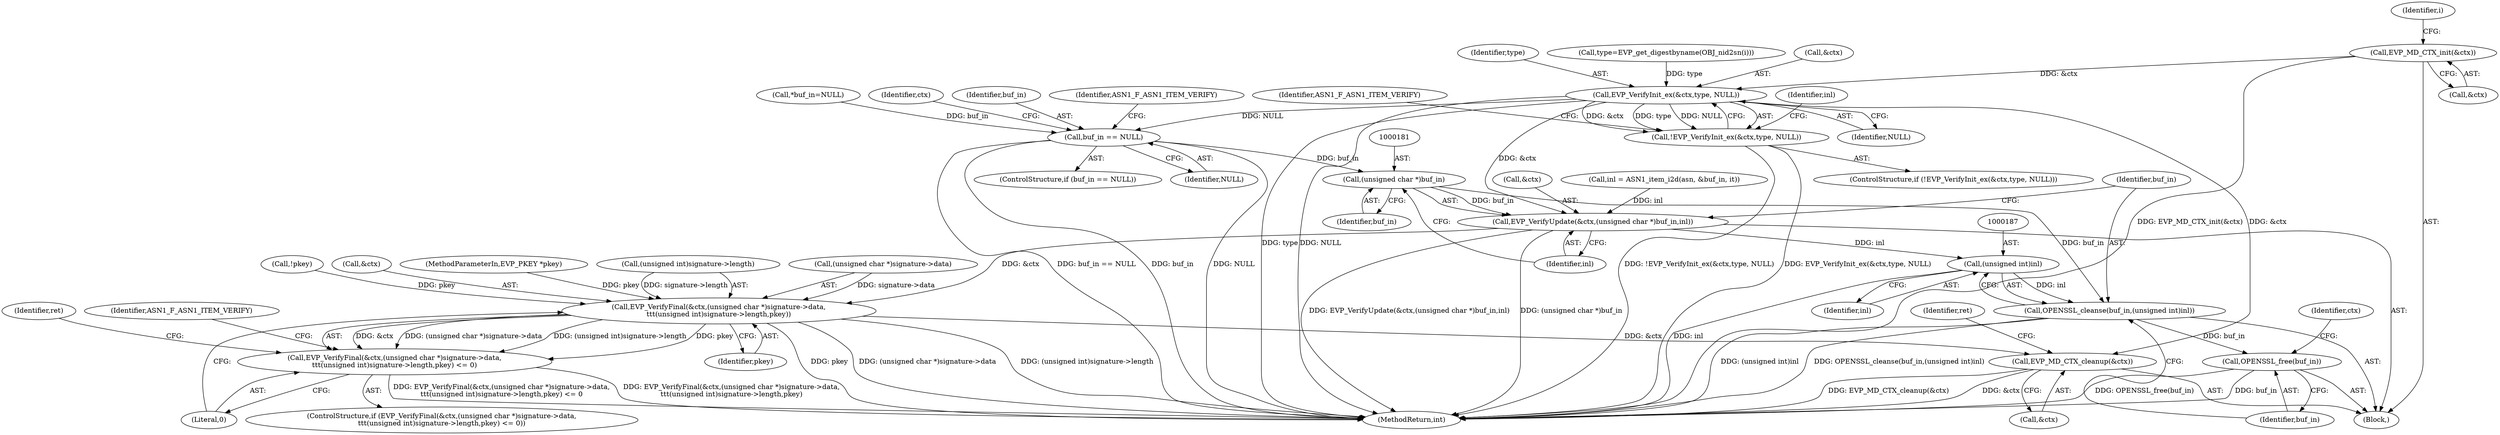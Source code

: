 digraph "0_openssl_66e8211c0b1347970096e04b18aa52567c325200@API" {
"1000132" [label="(Call,EVP_MD_CTX_init(&ctx))"];
"1000148" [label="(Call,EVP_VerifyInit_ex(&ctx,type, NULL))"];
"1000147" [label="(Call,!EVP_VerifyInit_ex(&ctx,type, NULL))"];
"1000169" [label="(Call,buf_in == NULL)"];
"1000180" [label="(Call,(unsigned char *)buf_in)"];
"1000177" [label="(Call,EVP_VerifyUpdate(&ctx,(unsigned char *)buf_in,inl))"];
"1000186" [label="(Call,(unsigned int)inl)"];
"1000184" [label="(Call,OPENSSL_cleanse(buf_in,(unsigned int)inl))"];
"1000189" [label="(Call,OPENSSL_free(buf_in))"];
"1000193" [label="(Call,EVP_VerifyFinal(&ctx,(unsigned char *)signature->data,\n\t\t\t(unsigned int)signature->length,pkey))"];
"1000192" [label="(Call,EVP_VerifyFinal(&ctx,(unsigned char *)signature->data,\n\t\t\t(unsigned int)signature->length,pkey) <= 0)"];
"1000220" [label="(Call,EVP_MD_CTX_cleanup(&ctx))"];
"1000151" [label="(Identifier,type)"];
"1000155" [label="(Identifier,ASN1_F_ASN1_ITEM_VERIFY)"];
"1000186" [label="(Call,(unsigned int)inl)"];
"1000180" [label="(Call,(unsigned char *)buf_in)"];
"1000141" [label="(Call,type=EVP_get_digestbyname(OBJ_nid2sn(i)))"];
"1000162" [label="(Identifier,inl)"];
"1000161" [label="(Call,inl = ASN1_item_i2d(asn, &buf_in, it))"];
"1000217" [label="(Identifier,ret)"];
"1000184" [label="(Call,OPENSSL_cleanse(buf_in,(unsigned int)inl))"];
"1000169" [label="(Call,buf_in == NULL)"];
"1000206" [label="(Identifier,pkey)"];
"1000136" [label="(Identifier,i)"];
"1000133" [label="(Call,&ctx)"];
"1000191" [label="(ControlStructure,if (EVP_VerifyFinal(&ctx,(unsigned char *)signature->data,\n\t\t\t(unsigned int)signature->length,pkey) <= 0))"];
"1000210" [label="(Identifier,ASN1_F_ASN1_ITEM_VERIFY)"];
"1000177" [label="(Call,EVP_VerifyUpdate(&ctx,(unsigned char *)buf_in,inl))"];
"1000183" [label="(Identifier,inl)"];
"1000194" [label="(Call,&ctx)"];
"1000190" [label="(Identifier,buf_in)"];
"1000221" [label="(Call,&ctx)"];
"1000174" [label="(Identifier,ASN1_F_ASN1_ITEM_VERIFY)"];
"1000112" [label="(Call,*buf_in=NULL)"];
"1000107" [label="(MethodParameterIn,EVP_PKEY *pkey)"];
"1000171" [label="(Identifier,NULL)"];
"1000193" [label="(Call,EVP_VerifyFinal(&ctx,(unsigned char *)signature->data,\n\t\t\t(unsigned int)signature->length,pkey))"];
"1000185" [label="(Identifier,buf_in)"];
"1000225" [label="(MethodReturn,int)"];
"1000182" [label="(Identifier,buf_in)"];
"1000220" [label="(Call,EVP_MD_CTX_cleanup(&ctx))"];
"1000189" [label="(Call,OPENSSL_free(buf_in))"];
"1000207" [label="(Literal,0)"];
"1000147" [label="(Call,!EVP_VerifyInit_ex(&ctx,type, NULL))"];
"1000179" [label="(Identifier,ctx)"];
"1000195" [label="(Identifier,ctx)"];
"1000192" [label="(Call,EVP_VerifyFinal(&ctx,(unsigned char *)signature->data,\n\t\t\t(unsigned int)signature->length,pkey) <= 0)"];
"1000152" [label="(Identifier,NULL)"];
"1000170" [label="(Identifier,buf_in)"];
"1000178" [label="(Call,&ctx)"];
"1000123" [label="(Call,!pkey)"];
"1000108" [label="(Block,)"];
"1000149" [label="(Call,&ctx)"];
"1000196" [label="(Call,(unsigned char *)signature->data)"];
"1000168" [label="(ControlStructure,if (buf_in == NULL))"];
"1000146" [label="(ControlStructure,if (!EVP_VerifyInit_ex(&ctx,type, NULL)))"];
"1000188" [label="(Identifier,inl)"];
"1000201" [label="(Call,(unsigned int)signature->length)"];
"1000148" [label="(Call,EVP_VerifyInit_ex(&ctx,type, NULL))"];
"1000224" [label="(Identifier,ret)"];
"1000132" [label="(Call,EVP_MD_CTX_init(&ctx))"];
"1000132" -> "1000108"  [label="AST: "];
"1000132" -> "1000133"  [label="CFG: "];
"1000133" -> "1000132"  [label="AST: "];
"1000136" -> "1000132"  [label="CFG: "];
"1000132" -> "1000225"  [label="DDG: EVP_MD_CTX_init(&ctx)"];
"1000132" -> "1000148"  [label="DDG: &ctx"];
"1000148" -> "1000147"  [label="AST: "];
"1000148" -> "1000152"  [label="CFG: "];
"1000149" -> "1000148"  [label="AST: "];
"1000151" -> "1000148"  [label="AST: "];
"1000152" -> "1000148"  [label="AST: "];
"1000147" -> "1000148"  [label="CFG: "];
"1000148" -> "1000225"  [label="DDG: type"];
"1000148" -> "1000225"  [label="DDG: NULL"];
"1000148" -> "1000147"  [label="DDG: &ctx"];
"1000148" -> "1000147"  [label="DDG: type"];
"1000148" -> "1000147"  [label="DDG: NULL"];
"1000141" -> "1000148"  [label="DDG: type"];
"1000148" -> "1000169"  [label="DDG: NULL"];
"1000148" -> "1000177"  [label="DDG: &ctx"];
"1000148" -> "1000220"  [label="DDG: &ctx"];
"1000147" -> "1000146"  [label="AST: "];
"1000155" -> "1000147"  [label="CFG: "];
"1000162" -> "1000147"  [label="CFG: "];
"1000147" -> "1000225"  [label="DDG: EVP_VerifyInit_ex(&ctx,type, NULL)"];
"1000147" -> "1000225"  [label="DDG: !EVP_VerifyInit_ex(&ctx,type, NULL)"];
"1000169" -> "1000168"  [label="AST: "];
"1000169" -> "1000171"  [label="CFG: "];
"1000170" -> "1000169"  [label="AST: "];
"1000171" -> "1000169"  [label="AST: "];
"1000174" -> "1000169"  [label="CFG: "];
"1000179" -> "1000169"  [label="CFG: "];
"1000169" -> "1000225"  [label="DDG: buf_in == NULL"];
"1000169" -> "1000225"  [label="DDG: NULL"];
"1000169" -> "1000225"  [label="DDG: buf_in"];
"1000112" -> "1000169"  [label="DDG: buf_in"];
"1000169" -> "1000180"  [label="DDG: buf_in"];
"1000180" -> "1000177"  [label="AST: "];
"1000180" -> "1000182"  [label="CFG: "];
"1000181" -> "1000180"  [label="AST: "];
"1000182" -> "1000180"  [label="AST: "];
"1000183" -> "1000180"  [label="CFG: "];
"1000180" -> "1000177"  [label="DDG: buf_in"];
"1000180" -> "1000184"  [label="DDG: buf_in"];
"1000177" -> "1000108"  [label="AST: "];
"1000177" -> "1000183"  [label="CFG: "];
"1000178" -> "1000177"  [label="AST: "];
"1000183" -> "1000177"  [label="AST: "];
"1000185" -> "1000177"  [label="CFG: "];
"1000177" -> "1000225"  [label="DDG: (unsigned char *)buf_in"];
"1000177" -> "1000225"  [label="DDG: EVP_VerifyUpdate(&ctx,(unsigned char *)buf_in,inl)"];
"1000161" -> "1000177"  [label="DDG: inl"];
"1000177" -> "1000186"  [label="DDG: inl"];
"1000177" -> "1000193"  [label="DDG: &ctx"];
"1000186" -> "1000184"  [label="AST: "];
"1000186" -> "1000188"  [label="CFG: "];
"1000187" -> "1000186"  [label="AST: "];
"1000188" -> "1000186"  [label="AST: "];
"1000184" -> "1000186"  [label="CFG: "];
"1000186" -> "1000225"  [label="DDG: inl"];
"1000186" -> "1000184"  [label="DDG: inl"];
"1000184" -> "1000108"  [label="AST: "];
"1000185" -> "1000184"  [label="AST: "];
"1000190" -> "1000184"  [label="CFG: "];
"1000184" -> "1000225"  [label="DDG: (unsigned int)inl"];
"1000184" -> "1000225"  [label="DDG: OPENSSL_cleanse(buf_in,(unsigned int)inl)"];
"1000184" -> "1000189"  [label="DDG: buf_in"];
"1000189" -> "1000108"  [label="AST: "];
"1000189" -> "1000190"  [label="CFG: "];
"1000190" -> "1000189"  [label="AST: "];
"1000195" -> "1000189"  [label="CFG: "];
"1000189" -> "1000225"  [label="DDG: buf_in"];
"1000189" -> "1000225"  [label="DDG: OPENSSL_free(buf_in)"];
"1000193" -> "1000192"  [label="AST: "];
"1000193" -> "1000206"  [label="CFG: "];
"1000194" -> "1000193"  [label="AST: "];
"1000196" -> "1000193"  [label="AST: "];
"1000201" -> "1000193"  [label="AST: "];
"1000206" -> "1000193"  [label="AST: "];
"1000207" -> "1000193"  [label="CFG: "];
"1000193" -> "1000225"  [label="DDG: (unsigned int)signature->length"];
"1000193" -> "1000225"  [label="DDG: pkey"];
"1000193" -> "1000225"  [label="DDG: (unsigned char *)signature->data"];
"1000193" -> "1000192"  [label="DDG: &ctx"];
"1000193" -> "1000192"  [label="DDG: (unsigned char *)signature->data"];
"1000193" -> "1000192"  [label="DDG: (unsigned int)signature->length"];
"1000193" -> "1000192"  [label="DDG: pkey"];
"1000196" -> "1000193"  [label="DDG: signature->data"];
"1000201" -> "1000193"  [label="DDG: signature->length"];
"1000123" -> "1000193"  [label="DDG: pkey"];
"1000107" -> "1000193"  [label="DDG: pkey"];
"1000193" -> "1000220"  [label="DDG: &ctx"];
"1000192" -> "1000191"  [label="AST: "];
"1000192" -> "1000207"  [label="CFG: "];
"1000207" -> "1000192"  [label="AST: "];
"1000210" -> "1000192"  [label="CFG: "];
"1000217" -> "1000192"  [label="CFG: "];
"1000192" -> "1000225"  [label="DDG: EVP_VerifyFinal(&ctx,(unsigned char *)signature->data,\n\t\t\t(unsigned int)signature->length,pkey)"];
"1000192" -> "1000225"  [label="DDG: EVP_VerifyFinal(&ctx,(unsigned char *)signature->data,\n\t\t\t(unsigned int)signature->length,pkey) <= 0"];
"1000220" -> "1000108"  [label="AST: "];
"1000220" -> "1000221"  [label="CFG: "];
"1000221" -> "1000220"  [label="AST: "];
"1000224" -> "1000220"  [label="CFG: "];
"1000220" -> "1000225"  [label="DDG: &ctx"];
"1000220" -> "1000225"  [label="DDG: EVP_MD_CTX_cleanup(&ctx)"];
}
